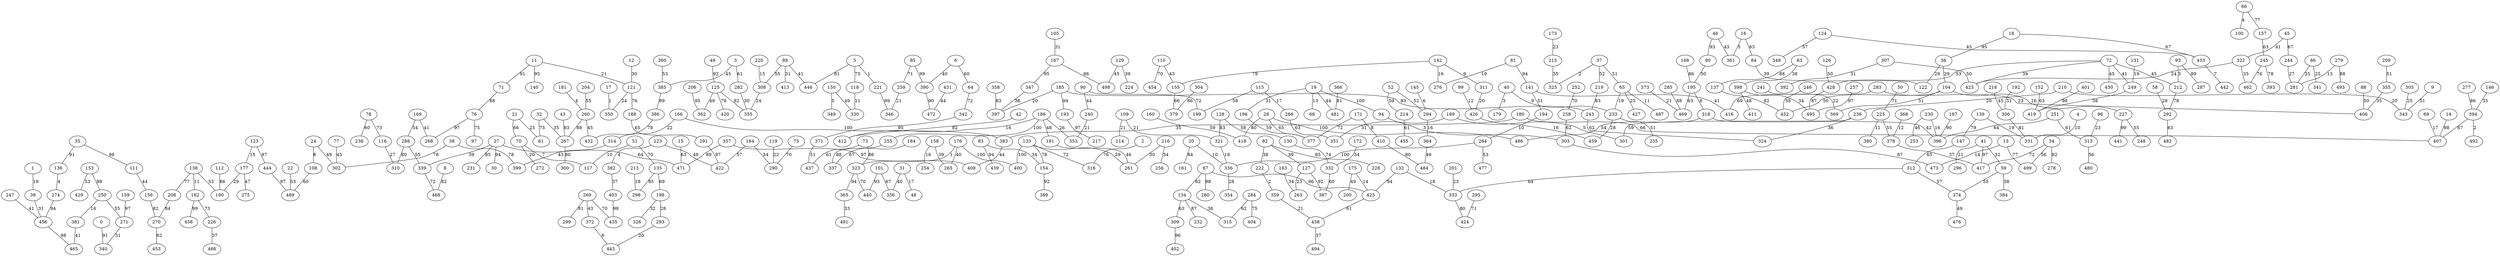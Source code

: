 graph {
  0 [label="0"];
  1 [label="1"];
  2 [label="2"];
  3 [label="3"];
  4 [label="4"];
  5 [label="5"];
  6 [label="6"];
  8 [label="8"];
  9 [label="9"];
  11 [label="11"];
  12 [label="12"];
  13 [label="13"];
  14 [label="14"];
  15 [label="15"];
  16 [label="16"];
  17 [label="17"];
  18 [label="18"];
  19 [label="19"];
  20 [label="20"];
  21 [label="21"];
  22 [label="22"];
  24 [label="24"];
  27 [label="27"];
  28 [label="28"];
  30 [label="30"];
  31 [label="31"];
  32 [label="32"];
  34 [label="34"];
  35 [label="35"];
  36 [label="36"];
  37 [label="37"];
  38 [label="38"];
  39 [label="39"];
  40 [label="40"];
  41 [label="41"];
  42 [label="42"];
  43 [label="43"];
  45 [label="45"];
  46 [label="46"];
  48 [label="48"];
  49 [label="49"];
  50 [label="50"];
  51 [label="51"];
  52 [label="52"];
  58 [label="58"];
  59 [label="59"];
  61 [label="61"];
  63 [label="63"];
  64 [label="64"];
  65 [label="65"];
  66 [label="66"];
  67 [label="67"];
  68 [label="68"];
  69 [label="69"];
  70 [label="70"];
  71 [label="71"];
  72 [label="72"];
  73 [label="73"];
  75 [label="75"];
  76 [label="76"];
  77 [label="77"];
  78 [label="78"];
  80 [label="80"];
  81 [label="81"];
  82 [label="82"];
  83 [label="83"];
  84 [label="84"];
  86 [label="86"];
  88 [label="88"];
  89 [label="89"];
  90 [label="90"];
  93 [label="93"];
  94 [label="94"];
  95 [label="95"];
  96 [label="96"];
  97 [label="97"];
  99 [label="99"];
  100 [label="100"];
  101 [label="101"];
  104 [label="104"];
  105 [label="105"];
  108 [label="108"];
  109 [label="109"];
  110 [label="110"];
  111 [label="111"];
  112 [label="112"];
  114 [label="114"];
  115 [label="115"];
  116 [label="116"];
  117 [label="117"];
  118 [label="118"];
  119 [label="119"];
  121 [label="121"];
  122 [label="122"];
  123 [label="123"];
  124 [label="124"];
  125 [label="125"];
  126 [label="126"];
  127 [label="127"];
  128 [label="128"];
  129 [label="129"];
  130 [label="130"];
  131 [label="131"];
  132 [label="132"];
  133 [label="133"];
  134 [label="134"];
  135 [label="135"];
  136 [label="136"];
  137 [label="137"];
  138 [label="138"];
  139 [label="139"];
  140 [label="140"];
  141 [label="141"];
  142 [label="142"];
  145 [label="145"];
  146 [label="146"];
  147 [label="147"];
  150 [label="150"];
  152 [label="152"];
  153 [label="153"];
  154 [label="154"];
  155 [label="155"];
  156 [label="156"];
  157 [label="157"];
  158 [label="158"];
  159 [label="159"];
  160 [label="160"];
  161 [label="161"];
  163 [label="163"];
  164 [label="164"];
  166 [label="166"];
  167 [label="167"];
  168 [label="168"];
  169 [label="169"];
  171 [label="171"];
  172 [label="172"];
  173 [label="173"];
  175 [label="175"];
  176 [label="176"];
  177 [label="177"];
  179 [label="179"];
  180 [label="180"];
  181 [label="181"];
  182 [label="182"];
  184 [label="184"];
  185 [label="185"];
  186 [label="186"];
  188 [label="188"];
  189 [label="189"];
  190 [label="190"];
  191 [label="191"];
  192 [label="192"];
  193 [label="193"];
  194 [label="194"];
  195 [label="195"];
  196 [label="196"];
  197 [label="197"];
  198 [label="198"];
  199 [label="199"];
  200 [label="200"];
  201 [label="201"];
  204 [label="204"];
  206 [label="206"];
  208 [label="208"];
  209 [label="209"];
  210 [label="210"];
  212 [label="212"];
  213 [label="213"];
  214 [label="214"];
  215 [label="215"];
  216 [label="216"];
  217 [label="217"];
  218 [label="218"];
  219 [label="219"];
  220 [label="220"];
  221 [label="221"];
  222 [label="222"];
  223 [label="223"];
  224 [label="224"];
  225 [label="225"];
  226 [label="226"];
  227 [label="227"];
  228 [label="228"];
  230 [label="230"];
  231 [label="231"];
  232 [label="232"];
  233 [label="233"];
  235 [label="235"];
  236 [label="236"];
  238 [label="238"];
  240 [label="240"];
  241 [label="241"];
  243 [label="243"];
  244 [label="244"];
  245 [label="245"];
  246 [label="246"];
  247 [label="247"];
  248 [label="248"];
  249 [label="249"];
  250 [label="250"];
  251 [label="251"];
  252 [label="252"];
  253 [label="253"];
  254 [label="254"];
  255 [label="255"];
  256 [label="256"];
  257 [label="257"];
  258 [label="258"];
  259 [label="259"];
  260 [label="260"];
  261 [label="261"];
  263 [label="263"];
  264 [label="264"];
  265 [label="265"];
  266 [label="266"];
  267 [label="267"];
  268 [label="268"];
  269 [label="269"];
  270 [label="270"];
  271 [label="271"];
  272 [label="272"];
  274 [label="274"];
  275 [label="275"];
  276 [label="276"];
  277 [label="277"];
  278 [label="278"];
  279 [label="279"];
  280 [label="280"];
  281 [label="281"];
  282 [label="282"];
  283 [label="283"];
  284 [label="284"];
  285 [label="285"];
  287 [label="287"];
  288 [label="288"];
  290 [label="290"];
  291 [label="291"];
  292 [label="292"];
  293 [label="293"];
  294 [label="294"];
  295 [label="295"];
  296 [label="296"];
  298 [label="298"];
  299 [label="299"];
  300 [label="300"];
  301 [label="301"];
  302 [label="302"];
  303 [label="303"];
  304 [label="304"];
  305 [label="305"];
  306 [label="306"];
  307 [label="307"];
  308 [label="308"];
  309 [label="309"];
  310 [label="310"];
  311 [label="311"];
  312 [label="312"];
  313 [label="313"];
  314 [label="314"];
  315 [label="315"];
  316 [label="316"];
  318 [label="318"];
  321 [label="321"];
  322 [label="322"];
  323 [label="323"];
  324 [label="324"];
  325 [label="325"];
  326 [label="326"];
  330 [label="330"];
  331 [label="331"];
  332 [label="332"];
  333 [label="333"];
  335 [label="335"];
  336 [label="336"];
  337 [label="337"];
  339 [label="339"];
  340 [label="340"];
  341 [label="341"];
  342 [label="342"];
  343 [label="343"];
  346 [label="346"];
  347 [label="347"];
  348 [label="348"];
  349 [label="349"];
  350 [label="350"];
  351 [label="351"];
  353 [label="353"];
  354 [label="354"];
  355 [label="355"];
  356 [label="356"];
  357 [label="357"];
  358 [label="358"];
  359 [label="359"];
  360 [label="360"];
  361 [label="361"];
  362 [label="362"];
  364 [label="364"];
  365 [label="365"];
  366 [label="366"];
  368 [label="368"];
  369 [label="369"];
  371 [label="371"];
  372 [label="372"];
  373 [label="373"];
  374 [label="374"];
  377 [label="377"];
  378 [label="378"];
  379 [label="379"];
  380 [label="380"];
  381 [label="381"];
  382 [label="382"];
  383 [label="383"];
  384 [label="384"];
  385 [label="385"];
  386 [label="386"];
  387 [label="387"];
  389 [label="389"];
  390 [label="390"];
  392 [label="392"];
  393 [label="393"];
  394 [label="394"];
  396 [label="396"];
  397 [label="397"];
  398 [label="398"];
  399 [label="399"];
  400 [label="400"];
  401 [label="401"];
  402 [label="402"];
  403 [label="403"];
  404 [label="404"];
  406 [label="406"];
  407 [label="407"];
  408 [label="408"];
  410 [label="410"];
  411 [label="411"];
  412 [label="412"];
  413 [label="413"];
  416 [label="416"];
  417 [label="417"];
  418 [label="418"];
  419 [label="419"];
  420 [label="420"];
  422 [label="422"];
  423 [label="423"];
  424 [label="424"];
  425 [label="425"];
  426 [label="426"];
  427 [label="427"];
  428 [label="428"];
  429 [label="429"];
  430 [label="430"];
  431 [label="431"];
  432 [label="432"];
  433 [label="433"];
  435 [label="435"];
  437 [label="437"];
  438 [label="438"];
  439 [label="439"];
  440 [label="440"];
  441 [label="441"];
  442 [label="442"];
  443 [label="443"];
  444 [label="444"];
  446 [label="446"];
  452 [label="452"];
  453 [label="453"];
  454 [label="454"];
  455 [label="455"];
  456 [label="456"];
  458 [label="458"];
  459 [label="459"];
  462 [label="462"];
  465 [label="465"];
  468 [label="468"];
  469 [label="469"];
  471 [label="471"];
  472 [label="472"];
  473 [label="473"];
  476 [label="476"];
  477 [label="477"];
  480 [label="480"];
  481 [label="481"];
  482 [label="482"];
  484 [label="484"];
  486 [label="486"];
  487 [label="487"];
  488 [label="488"];
  489 [label="489"];
  491 [label="491"];
  492 [label="492"];
  493 [label="493"];
  494 [label="494"];
  495 [label="495"];
  498 [label="498"];
  499 [label="499"];
  0 -- 340 [label="91"];
  1 -- 39 [label="19"];
  2 -- 316 [label="76"];
  3 -- 282 [label="61"];
  3 -- 385 [label="45"];
  4 -- 331 [label="10"];
  5 -- 446 [label="81"];
  5 -- 118 [label="75"];
  5 -- 221 [label="1"];
  6 -- 390 [label="40"];
  6 -- 64 [label="60"];
  8 -- 468 [label="82"];
  9 -- 343 [label="51"];
  11 -- 121 [label="21"];
  11 -- 140 [label="95"];
  11 -- 71 [label="91"];
  12 -- 121 [label="30"];
  13 -- 499 [label="77"];
  13 -- 473 [label="14"];
  14 -- 407 [label="98"];
  15 -- 471 [label="63"];
  16 -- 84 [label="63"];
  16 -- 361 [label="5"];
  17 -- 350 [label="1"];
  18 -- 433 [label="67"];
  18 -- 36 [label="95"];
  19 -- 68 [label="13"];
  19 -- 481 [label="44"];
  19 -- 94 [label="100"];
  19 -- 196 [label="31"];
  20 -- 336 [label="10"];
  20 -- 161 [label="84"];
  21 -- 61 [label="25"];
  21 -- 70 [label="66"];
  22 -- 489 [label="53"];
  24 -- 302 [label="49"];
  24 -- 108 [label="8"];
  27 -- 339 [label="39"];
  27 -- 471 [label="64"];
  27 -- 231 [label="85"];
  27 -- 30 [label="94"];
  28 -- 486 [label="100"];
  28 -- 377 [label="65"];
  28 -- 418 [label="80"];
  31 -- 356 [label="40"];
  31 -- 48 [label="17"];
  32 -- 61 [label="73"];
  32 -- 267 [label="35"];
  34 -- 499 [label="56"];
  34 -- 417 [label="72"];
  34 -- 278 [label="92"];
  35 -- 136 [label="91"];
  35 -- 111 [label="98"];
  36 -- 122 [label="29"];
  36 -- 104 [label="29"];
  37 -- 219 [label="52"];
  37 -- 325 [label="2"];
  37 -- 65 [label="51"];
  38 -- 302 [label="78"];
  38 -- 399 [label="78"];
  39 -- 456 [label="31"];
  40 -- 179 [label="3"];
  40 -- 233 [label="9"];
  41 -- 296 [label="21"];
  41 -- 417 [label="97"];
  41 -- 59 [label="32"];
  42 -- 412 [label="82"];
  43 -- 267 [label="93"];
  45 -- 322 [label="41"];
  45 -- 244 [label="67"];
  46 -- 361 [label="43"];
  46 -- 80 [label="93"];
  49 -- 125 [label="92"];
  50 -- 225 [label="71"];
  51 -- 135 [label="70"];
  51 -- 117 [label="10"];
  52 -- 294 [label="52"];
  52 -- 214 [label="59"];
  58 -- 292 [label="28"];
  59 -- 374 [label="55"];
  59 -- 384 [label="38"];
  63 -- 398 [label="38"];
  63 -- 137 [label="88"];
  64 -- 342 [label="72"];
  65 -- 487 [label="11"];
  65 -- 427 [label="25"];
  65 -- 233 [label="19"];
  66 -- 100 [label="4"];
  66 -- 157 [label="77"];
  67 -- 425 [label="96"];
  67 -- 134 [label="62"];
  67 -- 280 [label="98"];
  69 -- 407 [label="17"];
  70 -- 272 [label="20"];
  70 -- 117 [label="7"];
  71 -- 76 [label="88"];
  72 -- 423 [label="39"];
  72 -- 430 [label="45"];
  72 -- 212 [label="45"];
  72 -- 249 [label="41"];
  72 -- 428 [label="53"];
  73 -- 437 [label="61"];
  73 -- 323 [label="86"];
  75 -- 290 [label="70"];
  76 -- 268 [label="97"];
  76 -- 97 [label="75"];
  77 -- 302 [label="45"];
  78 -- 238 [label="60"];
  78 -- 116 [label="73"];
  80 -- 195 [label="50"];
  81 -- 276 [label="19"];
  81 -- 141 [label="94"];
  82 -- 127 [label="39"];
  82 -- 222 [label="38"];
  82 -- 228 [label="85"];
  83 -- 439 [label="94"];
  83 -- 154 [label="34"];
  84 -- 122 [label="39"];
  86 -- 281 [label="25"];
  86 -- 341 [label="25"];
  88 -- 406 [label="50"];
  89 -- 413 [label="31"];
  89 -- 308 [label="55"];
  89 -- 446 [label="41"];
  90 -- 199 [label="72"];
  90 -- 240 [label="44"];
  93 -- 212 [label="3"];
  93 -- 287 [label="89"];
  94 -- 303 [label="3"];
  95 -- 390 [label="99"];
  95 -- 259 [label="71"];
  96 -- 313 [label="23"];
  99 -- 426 [label="12"];
  101 -- 356 [label="67"];
  101 -- 440 [label="93"];
  104 -- 452 [label="50"];
  104 -- 227 [label="16"];
  104 -- 369 [label="51"];
  105 -- 167 [label="31"];
  108 -- 489 [label="60"];
  109 -- 321 [label="21"];
  109 -- 114 [label="21"];
  110 -- 454 [label="70"];
  110 -- 155 [label="43"];
  111 -- 156 [label="44"];
  112 -- 190 [label="86"];
  115 -- 199 [label="58"];
  115 -- 266 [label="17"];
  116 -- 310 [label="27"];
  118 -- 330 [label="11"];
  119 -- 290 [label="22"];
  121 -- 350 [label="24"];
  121 -- 188 [label="76"];
  123 -- 444 [label="97"];
  123 -- 177 [label="15"];
  124 -- 433 [label="45"];
  124 -- 348 [label="57"];
  125 -- 420 [label="79"];
  125 -- 362 [label="49"];
  125 -- 355 [label="82"];
  126 -- 428 [label="50"];
  127 -- 263 [label="23"];
  127 -- 387 [label="92"];
  128 -- 321 [label="83"];
  128 -- 130 [label="58"];
  129 -- 498 [label="45"];
  129 -- 224 [label="39"];
  130 -- 332 [label="74"];
  131 -- 249 [label="19"];
  132 -- 333 [label="18"];
  132 -- 425 [label="94"];
  133 -- 400 [label="100"];
  133 -- 154 [label="78"];
  133 -- 316 [label="72"];
  133 -- 261 [label="29"];
  134 -- 232 [label="87"];
  134 -- 309 [label="63"];
  134 -- 315 [label="36"];
  135 -- 198 [label="69"];
  135 -- 298 [label="85"];
  136 -- 274 [label="4"];
  137 -- 452 [label="82"];
  138 -- 208 [label="77"];
  138 -- 182 [label="11"];
  138 -- 190 [label="53"];
  139 -- 147 [label="79"];
  139 -- 331 [label="19"];
  141 -- 194 [label="51"];
  141 -- 416 [label="41"];
  142 -- 276 [label="16"];
  142 -- 155 [label="79"];
  142 -- 311 [label="9"];
  145 -- 294 [label="6"];
  146 -- 394 [label="35"];
  147 -- 312 [label="65"];
  150 -- 349 [label="5"];
  150 -- 330 [label="49"];
  152 -- 419 [label="63"];
  153 -- 429 [label="53"];
  153 -- 250 [label="98"];
  154 -- 389 [label="92"];
  155 -- 379 [label="66"];
  156 -- 270 [label="82"];
  157 -- 245 [label="63"];
  158 -- 254 [label="16"];
  158 -- 265 [label="39"];
  159 -- 271 [label="97"];
  160 -- 418 [label="59"];
  163 -- 263 [label="34"];
  164 -- 422 [label="57"];
  164 -- 290 [label="34"];
  166 -- 383 [label="100"];
  166 -- 314 [label="22"];
  167 -- 347 [label="95"];
  167 -- 498 [label="86"];
  168 -- 195 [label="86"];
  169 -- 288 [label="54"];
  169 -- 268 [label="41"];
  171 -- 377 [label="72"];
  171 -- 410 [label="8"];
  172 -- 332 [label="34"];
  173 -- 215 [label="23"];
  175 -- 200 [label="49"];
  175 -- 425 [label="14"];
  176 -- 400 [label="100"];
  176 -- 323 [label="1"];
  176 -- 265 [label="40"];
  177 -- 275 [label="47"];
  177 -- 190 [label="29"];
  180 -- 383 [label="35"];
  180 -- 407 [label="66"];
  181 -- 260 [label="4"];
  182 -- 226 [label="73"];
  182 -- 458 [label="99"];
  184 -- 337 [label="67"];
  185 -- 243 [label="83"];
  185 -- 193 [label="94"];
  185 -- 397 [label="20"];
  186 -- 353 [label="26"];
  186 -- 191 [label="48"];
  186 -- 255 [label="100"];
  186 -- 412 [label="16"];
  188 -- 291 [label="65"];
  189 -- 301 [label="5"];
  189 -- 351 [label="31"];
  191 -- 261 [label="46"];
  192 -- 306 [label="31"];
  193 -- 217 [label="97"];
  194 -- 264 [label="10"];
  195 -- 469 [label="63"];
  195 -- 318 [label="6"];
  196 -- 377 [label="59"];
  197 -- 396 [label="90"];
  198 -- 326 [label="32"];
  198 -- 293 [label="28"];
  201 -- 333 [label="23"];
  204 -- 260 [label="55"];
  206 -- 362 [label="95"];
  208 -- 270 [label="84"];
  209 -- 335 [label="51"];
  210 -- 236 [label="20"];
  210 -- 343 [label="20"];
  212 -- 292 [label="78"];
  213 -- 298 [label="18"];
  214 -- 455 [label="61"];
  215 -- 325 [label="35"];
  216 -- 261 [label="30"];
  216 -- 256 [label="34"];
  218 -- 306 [label="45"];
  219 -- 243 [label="83"];
  220 -- 308 [label="15"];
  221 -- 346 [label="99"];
  222 -- 359 [label="2"];
  223 -- 382 [label="4"];
  223 -- 422 [label="49"];
  225 -- 378 [label="55"];
  225 -- 380 [label="11"];
  226 -- 488 [label="37"];
  227 -- 248 [label="55"];
  227 -- 441 [label="99"];
  230 -- 253 [label="46"];
  230 -- 396 [label="16"];
  233 -- 235 [label="51"];
  233 -- 459 [label="28"];
  236 -- 324 [label="36"];
  236 -- 301 [label="59"];
  240 -- 353 [label="21"];
  241 -- 369 [label="22"];
  243 -- 324 [label="62"];
  244 -- 281 [label="27"];
  245 -- 462 [label="76"];
  245 -- 393 [label="78"];
  246 -- 452 [label="58"];
  247 -- 456 [label="41"];
  249 -- 419 [label="38"];
  250 -- 271 [label="55"];
  250 -- 381 [label="16"];
  251 -- 396 [label="64"];
  251 -- 313 [label="61"];
  252 -- 258 [label="70"];
  255 -- 337 [label="88"];
  257 -- 495 [label="97"];
  258 -- 303 [label="62"];
  259 -- 346 [label="21"];
  260 -- 267 [label="88"];
  260 -- 432 [label="45"];
  264 -- 477 [label="53"];
  264 -- 336 [label="100"];
  266 -- 351 [label="63"];
  267 -- 300 [label="80"];
  269 -- 299 [label="81"];
  269 -- 435 [label="70"];
  269 -- 372 [label="43"];
  270 -- 453 [label="62"];
  271 -- 340 [label="31"];
  274 -- 456 [label="94"];
  277 -- 394 [label="86"];
  279 -- 493 [label="88"];
  279 -- 281 [label="13"];
  282 -- 355 [label="30"];
  283 -- 416 [label="69"];
  283 -- 406 [label="23"];
  284 -- 315 [label="62"];
  284 -- 404 [label="75"];
  285 -- 469 [label="88"];
  288 -- 310 [label="80"];
  288 -- 339 [label="55"];
  291 -- 422 [label="97"];
  292 -- 482 [label="63"];
  293 -- 443 [label="20"];
  294 -- 364 [label="16"];
  295 -- 424 [label="71"];
  303 -- 473 [label="87"];
  304 -- 379 [label="86"];
  305 -- 343 [label="25"];
  306 -- 331 [label="81"];
  307 -- 392 [label="31"];
  307 -- 423 [label="50"];
  308 -- 355 [label="24"];
  309 -- 402 [label="96"];
  311 -- 426 [label="20"];
  312 -- 333 [label="64"];
  312 -- 374 [label="57"];
  313 -- 480 [label="56"];
  314 -- 399 [label="43"];
  318 -- 396 [label="42"];
  318 -- 486 [label="54"];
  321 -- 336 [label="18"];
  322 -- 423 [label="24"];
  322 -- 462 [label="35"];
  323 -- 365 [label="94"];
  323 -- 440 [label="70"];
  332 -- 387 [label="60"];
  333 -- 424 [label="80"];
  335 -- 406 [label="35"];
  336 -- 354 [label="28"];
  339 -- 468 [label="72"];
  342 -- 371 [label="95"];
  347 -- 397 [label="38"];
  357 -- 471 [label="89"];
  357 -- 408 [label="97"];
  358 -- 397 [label="83"];
  359 -- 438 [label="21"];
  360 -- 385 [label="53"];
  364 -- 484 [label="46"];
  365 -- 491 [label="33"];
  366 -- 481 [label="81"];
  368 -- 378 [label="12"];
  371 -- 437 [label="51"];
  372 -- 443 [label="6"];
  373 -- 469 [label="21"];
  374 -- 476 [label="49"];
  378 -- 417 [label="37"];
  381 -- 465 [label="41"];
  382 -- 403 [label="37"];
  383 -- 408 [label="44"];
  385 -- 386 [label="89"];
  386 -- 432 [label="78"];
  390 -- 472 [label="90"];
  394 -- 407 [label="67"];
  394 -- 492 [label="2"];
  398 -- 411 [label="48"];
  398 -- 495 [label="34"];
  401 -- 419 [label="98"];
  403 -- 435 [label="99"];
  410 -- 484 [label="80"];
  425 -- 438 [label="61"];
  426 -- 459 [label="16"];
  428 -- 495 [label="87"];
  431 -- 472 [label="44"];
  433 -- 442 [label="7"];
  438 -- 494 [label="37"];
  444 -- 489 [label="97"];
  456 -- 465 [label="98"];
}